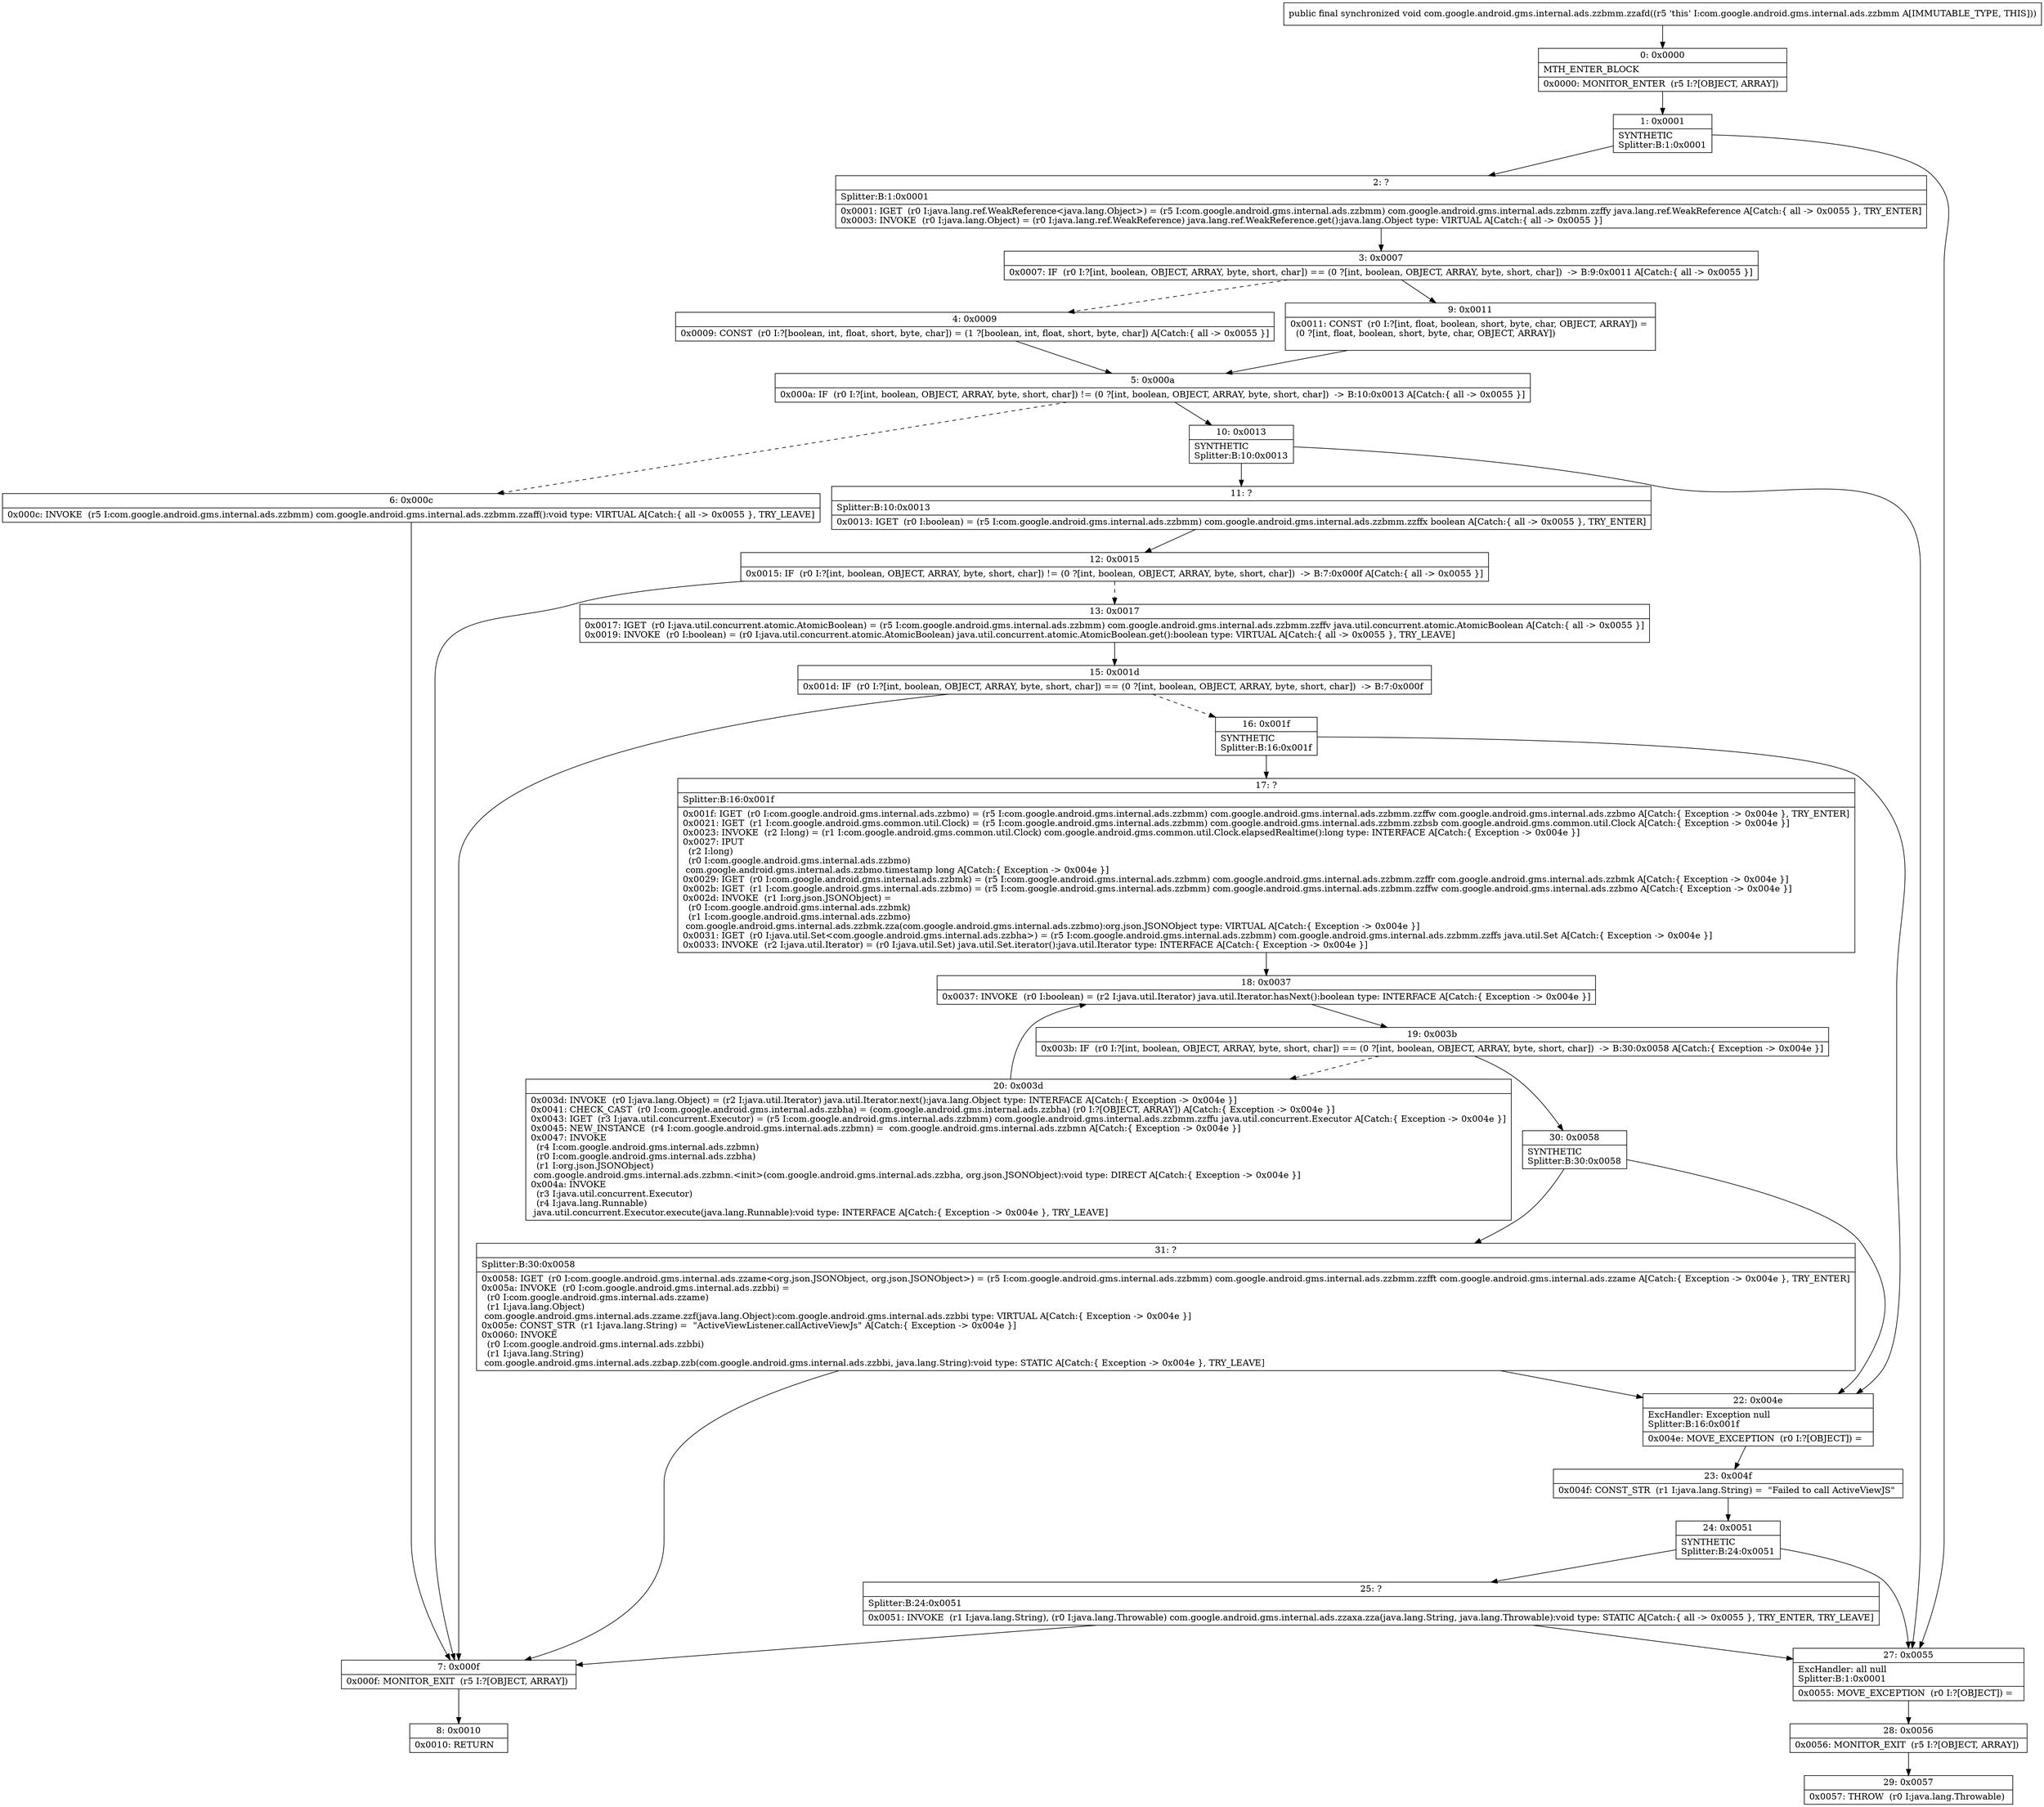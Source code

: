 digraph "CFG forcom.google.android.gms.internal.ads.zzbmm.zzafd()V" {
Node_0 [shape=record,label="{0\:\ 0x0000|MTH_ENTER_BLOCK\l|0x0000: MONITOR_ENTER  (r5 I:?[OBJECT, ARRAY]) \l}"];
Node_1 [shape=record,label="{1\:\ 0x0001|SYNTHETIC\lSplitter:B:1:0x0001\l}"];
Node_2 [shape=record,label="{2\:\ ?|Splitter:B:1:0x0001\l|0x0001: IGET  (r0 I:java.lang.ref.WeakReference\<java.lang.Object\>) = (r5 I:com.google.android.gms.internal.ads.zzbmm) com.google.android.gms.internal.ads.zzbmm.zzffy java.lang.ref.WeakReference A[Catch:\{ all \-\> 0x0055 \}, TRY_ENTER]\l0x0003: INVOKE  (r0 I:java.lang.Object) = (r0 I:java.lang.ref.WeakReference) java.lang.ref.WeakReference.get():java.lang.Object type: VIRTUAL A[Catch:\{ all \-\> 0x0055 \}]\l}"];
Node_3 [shape=record,label="{3\:\ 0x0007|0x0007: IF  (r0 I:?[int, boolean, OBJECT, ARRAY, byte, short, char]) == (0 ?[int, boolean, OBJECT, ARRAY, byte, short, char])  \-\> B:9:0x0011 A[Catch:\{ all \-\> 0x0055 \}]\l}"];
Node_4 [shape=record,label="{4\:\ 0x0009|0x0009: CONST  (r0 I:?[boolean, int, float, short, byte, char]) = (1 ?[boolean, int, float, short, byte, char]) A[Catch:\{ all \-\> 0x0055 \}]\l}"];
Node_5 [shape=record,label="{5\:\ 0x000a|0x000a: IF  (r0 I:?[int, boolean, OBJECT, ARRAY, byte, short, char]) != (0 ?[int, boolean, OBJECT, ARRAY, byte, short, char])  \-\> B:10:0x0013 A[Catch:\{ all \-\> 0x0055 \}]\l}"];
Node_6 [shape=record,label="{6\:\ 0x000c|0x000c: INVOKE  (r5 I:com.google.android.gms.internal.ads.zzbmm) com.google.android.gms.internal.ads.zzbmm.zzaff():void type: VIRTUAL A[Catch:\{ all \-\> 0x0055 \}, TRY_LEAVE]\l}"];
Node_7 [shape=record,label="{7\:\ 0x000f|0x000f: MONITOR_EXIT  (r5 I:?[OBJECT, ARRAY]) \l}"];
Node_8 [shape=record,label="{8\:\ 0x0010|0x0010: RETURN   \l}"];
Node_9 [shape=record,label="{9\:\ 0x0011|0x0011: CONST  (r0 I:?[int, float, boolean, short, byte, char, OBJECT, ARRAY]) = \l  (0 ?[int, float, boolean, short, byte, char, OBJECT, ARRAY])\l \l}"];
Node_10 [shape=record,label="{10\:\ 0x0013|SYNTHETIC\lSplitter:B:10:0x0013\l}"];
Node_11 [shape=record,label="{11\:\ ?|Splitter:B:10:0x0013\l|0x0013: IGET  (r0 I:boolean) = (r5 I:com.google.android.gms.internal.ads.zzbmm) com.google.android.gms.internal.ads.zzbmm.zzffx boolean A[Catch:\{ all \-\> 0x0055 \}, TRY_ENTER]\l}"];
Node_12 [shape=record,label="{12\:\ 0x0015|0x0015: IF  (r0 I:?[int, boolean, OBJECT, ARRAY, byte, short, char]) != (0 ?[int, boolean, OBJECT, ARRAY, byte, short, char])  \-\> B:7:0x000f A[Catch:\{ all \-\> 0x0055 \}]\l}"];
Node_13 [shape=record,label="{13\:\ 0x0017|0x0017: IGET  (r0 I:java.util.concurrent.atomic.AtomicBoolean) = (r5 I:com.google.android.gms.internal.ads.zzbmm) com.google.android.gms.internal.ads.zzbmm.zzffv java.util.concurrent.atomic.AtomicBoolean A[Catch:\{ all \-\> 0x0055 \}]\l0x0019: INVOKE  (r0 I:boolean) = (r0 I:java.util.concurrent.atomic.AtomicBoolean) java.util.concurrent.atomic.AtomicBoolean.get():boolean type: VIRTUAL A[Catch:\{ all \-\> 0x0055 \}, TRY_LEAVE]\l}"];
Node_15 [shape=record,label="{15\:\ 0x001d|0x001d: IF  (r0 I:?[int, boolean, OBJECT, ARRAY, byte, short, char]) == (0 ?[int, boolean, OBJECT, ARRAY, byte, short, char])  \-\> B:7:0x000f \l}"];
Node_16 [shape=record,label="{16\:\ 0x001f|SYNTHETIC\lSplitter:B:16:0x001f\l}"];
Node_17 [shape=record,label="{17\:\ ?|Splitter:B:16:0x001f\l|0x001f: IGET  (r0 I:com.google.android.gms.internal.ads.zzbmo) = (r5 I:com.google.android.gms.internal.ads.zzbmm) com.google.android.gms.internal.ads.zzbmm.zzffw com.google.android.gms.internal.ads.zzbmo A[Catch:\{ Exception \-\> 0x004e \}, TRY_ENTER]\l0x0021: IGET  (r1 I:com.google.android.gms.common.util.Clock) = (r5 I:com.google.android.gms.internal.ads.zzbmm) com.google.android.gms.internal.ads.zzbmm.zzbsb com.google.android.gms.common.util.Clock A[Catch:\{ Exception \-\> 0x004e \}]\l0x0023: INVOKE  (r2 I:long) = (r1 I:com.google.android.gms.common.util.Clock) com.google.android.gms.common.util.Clock.elapsedRealtime():long type: INTERFACE A[Catch:\{ Exception \-\> 0x004e \}]\l0x0027: IPUT  \l  (r2 I:long)\l  (r0 I:com.google.android.gms.internal.ads.zzbmo)\l com.google.android.gms.internal.ads.zzbmo.timestamp long A[Catch:\{ Exception \-\> 0x004e \}]\l0x0029: IGET  (r0 I:com.google.android.gms.internal.ads.zzbmk) = (r5 I:com.google.android.gms.internal.ads.zzbmm) com.google.android.gms.internal.ads.zzbmm.zzffr com.google.android.gms.internal.ads.zzbmk A[Catch:\{ Exception \-\> 0x004e \}]\l0x002b: IGET  (r1 I:com.google.android.gms.internal.ads.zzbmo) = (r5 I:com.google.android.gms.internal.ads.zzbmm) com.google.android.gms.internal.ads.zzbmm.zzffw com.google.android.gms.internal.ads.zzbmo A[Catch:\{ Exception \-\> 0x004e \}]\l0x002d: INVOKE  (r1 I:org.json.JSONObject) = \l  (r0 I:com.google.android.gms.internal.ads.zzbmk)\l  (r1 I:com.google.android.gms.internal.ads.zzbmo)\l com.google.android.gms.internal.ads.zzbmk.zza(com.google.android.gms.internal.ads.zzbmo):org.json.JSONObject type: VIRTUAL A[Catch:\{ Exception \-\> 0x004e \}]\l0x0031: IGET  (r0 I:java.util.Set\<com.google.android.gms.internal.ads.zzbha\>) = (r5 I:com.google.android.gms.internal.ads.zzbmm) com.google.android.gms.internal.ads.zzbmm.zzffs java.util.Set A[Catch:\{ Exception \-\> 0x004e \}]\l0x0033: INVOKE  (r2 I:java.util.Iterator) = (r0 I:java.util.Set) java.util.Set.iterator():java.util.Iterator type: INTERFACE A[Catch:\{ Exception \-\> 0x004e \}]\l}"];
Node_18 [shape=record,label="{18\:\ 0x0037|0x0037: INVOKE  (r0 I:boolean) = (r2 I:java.util.Iterator) java.util.Iterator.hasNext():boolean type: INTERFACE A[Catch:\{ Exception \-\> 0x004e \}]\l}"];
Node_19 [shape=record,label="{19\:\ 0x003b|0x003b: IF  (r0 I:?[int, boolean, OBJECT, ARRAY, byte, short, char]) == (0 ?[int, boolean, OBJECT, ARRAY, byte, short, char])  \-\> B:30:0x0058 A[Catch:\{ Exception \-\> 0x004e \}]\l}"];
Node_20 [shape=record,label="{20\:\ 0x003d|0x003d: INVOKE  (r0 I:java.lang.Object) = (r2 I:java.util.Iterator) java.util.Iterator.next():java.lang.Object type: INTERFACE A[Catch:\{ Exception \-\> 0x004e \}]\l0x0041: CHECK_CAST  (r0 I:com.google.android.gms.internal.ads.zzbha) = (com.google.android.gms.internal.ads.zzbha) (r0 I:?[OBJECT, ARRAY]) A[Catch:\{ Exception \-\> 0x004e \}]\l0x0043: IGET  (r3 I:java.util.concurrent.Executor) = (r5 I:com.google.android.gms.internal.ads.zzbmm) com.google.android.gms.internal.ads.zzbmm.zzffu java.util.concurrent.Executor A[Catch:\{ Exception \-\> 0x004e \}]\l0x0045: NEW_INSTANCE  (r4 I:com.google.android.gms.internal.ads.zzbmn) =  com.google.android.gms.internal.ads.zzbmn A[Catch:\{ Exception \-\> 0x004e \}]\l0x0047: INVOKE  \l  (r4 I:com.google.android.gms.internal.ads.zzbmn)\l  (r0 I:com.google.android.gms.internal.ads.zzbha)\l  (r1 I:org.json.JSONObject)\l com.google.android.gms.internal.ads.zzbmn.\<init\>(com.google.android.gms.internal.ads.zzbha, org.json.JSONObject):void type: DIRECT A[Catch:\{ Exception \-\> 0x004e \}]\l0x004a: INVOKE  \l  (r3 I:java.util.concurrent.Executor)\l  (r4 I:java.lang.Runnable)\l java.util.concurrent.Executor.execute(java.lang.Runnable):void type: INTERFACE A[Catch:\{ Exception \-\> 0x004e \}, TRY_LEAVE]\l}"];
Node_22 [shape=record,label="{22\:\ 0x004e|ExcHandler: Exception null\lSplitter:B:16:0x001f\l|0x004e: MOVE_EXCEPTION  (r0 I:?[OBJECT]) =  \l}"];
Node_23 [shape=record,label="{23\:\ 0x004f|0x004f: CONST_STR  (r1 I:java.lang.String) =  \"Failed to call ActiveViewJS\" \l}"];
Node_24 [shape=record,label="{24\:\ 0x0051|SYNTHETIC\lSplitter:B:24:0x0051\l}"];
Node_25 [shape=record,label="{25\:\ ?|Splitter:B:24:0x0051\l|0x0051: INVOKE  (r1 I:java.lang.String), (r0 I:java.lang.Throwable) com.google.android.gms.internal.ads.zzaxa.zza(java.lang.String, java.lang.Throwable):void type: STATIC A[Catch:\{ all \-\> 0x0055 \}, TRY_ENTER, TRY_LEAVE]\l}"];
Node_27 [shape=record,label="{27\:\ 0x0055|ExcHandler: all null\lSplitter:B:1:0x0001\l|0x0055: MOVE_EXCEPTION  (r0 I:?[OBJECT]) =  \l}"];
Node_28 [shape=record,label="{28\:\ 0x0056|0x0056: MONITOR_EXIT  (r5 I:?[OBJECT, ARRAY]) \l}"];
Node_29 [shape=record,label="{29\:\ 0x0057|0x0057: THROW  (r0 I:java.lang.Throwable) \l}"];
Node_30 [shape=record,label="{30\:\ 0x0058|SYNTHETIC\lSplitter:B:30:0x0058\l}"];
Node_31 [shape=record,label="{31\:\ ?|Splitter:B:30:0x0058\l|0x0058: IGET  (r0 I:com.google.android.gms.internal.ads.zzame\<org.json.JSONObject, org.json.JSONObject\>) = (r5 I:com.google.android.gms.internal.ads.zzbmm) com.google.android.gms.internal.ads.zzbmm.zzfft com.google.android.gms.internal.ads.zzame A[Catch:\{ Exception \-\> 0x004e \}, TRY_ENTER]\l0x005a: INVOKE  (r0 I:com.google.android.gms.internal.ads.zzbbi) = \l  (r0 I:com.google.android.gms.internal.ads.zzame)\l  (r1 I:java.lang.Object)\l com.google.android.gms.internal.ads.zzame.zzf(java.lang.Object):com.google.android.gms.internal.ads.zzbbi type: VIRTUAL A[Catch:\{ Exception \-\> 0x004e \}]\l0x005e: CONST_STR  (r1 I:java.lang.String) =  \"ActiveViewListener.callActiveViewJs\" A[Catch:\{ Exception \-\> 0x004e \}]\l0x0060: INVOKE  \l  (r0 I:com.google.android.gms.internal.ads.zzbbi)\l  (r1 I:java.lang.String)\l com.google.android.gms.internal.ads.zzbap.zzb(com.google.android.gms.internal.ads.zzbbi, java.lang.String):void type: STATIC A[Catch:\{ Exception \-\> 0x004e \}, TRY_LEAVE]\l}"];
MethodNode[shape=record,label="{public final synchronized void com.google.android.gms.internal.ads.zzbmm.zzafd((r5 'this' I:com.google.android.gms.internal.ads.zzbmm A[IMMUTABLE_TYPE, THIS])) }"];
MethodNode -> Node_0;
Node_0 -> Node_1;
Node_1 -> Node_2;
Node_1 -> Node_27;
Node_2 -> Node_3;
Node_3 -> Node_4[style=dashed];
Node_3 -> Node_9;
Node_4 -> Node_5;
Node_5 -> Node_6[style=dashed];
Node_5 -> Node_10;
Node_6 -> Node_7;
Node_7 -> Node_8;
Node_9 -> Node_5;
Node_10 -> Node_11;
Node_10 -> Node_27;
Node_11 -> Node_12;
Node_12 -> Node_7;
Node_12 -> Node_13[style=dashed];
Node_13 -> Node_15;
Node_15 -> Node_7;
Node_15 -> Node_16[style=dashed];
Node_16 -> Node_17;
Node_16 -> Node_22;
Node_17 -> Node_18;
Node_18 -> Node_19;
Node_19 -> Node_20[style=dashed];
Node_19 -> Node_30;
Node_20 -> Node_18;
Node_22 -> Node_23;
Node_23 -> Node_24;
Node_24 -> Node_25;
Node_24 -> Node_27;
Node_25 -> Node_27;
Node_25 -> Node_7;
Node_27 -> Node_28;
Node_28 -> Node_29;
Node_30 -> Node_31;
Node_30 -> Node_22;
Node_31 -> Node_22;
Node_31 -> Node_7;
}

